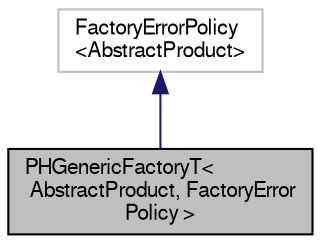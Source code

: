 digraph "PHGenericFactoryT&lt; AbstractProduct, FactoryErrorPolicy &gt;"
{
  bgcolor="transparent";
  edge [fontname="FreeSans",fontsize="10",labelfontname="FreeSans",labelfontsize="10"];
  node [fontname="FreeSans",fontsize="10",shape=record];
  Node1 [label="PHGenericFactoryT\<\l AbstractProduct, FactoryError\lPolicy \>",height=0.2,width=0.4,color="black", fillcolor="grey75", style="filled" fontcolor="black"];
  Node2 -> Node1 [dir="back",color="midnightblue",fontsize="10",style="solid",fontname="FreeSans"];
  Node2 [label="FactoryErrorPolicy\l\<AbstractProduct\>",height=0.2,width=0.4,color="grey75"];
}

